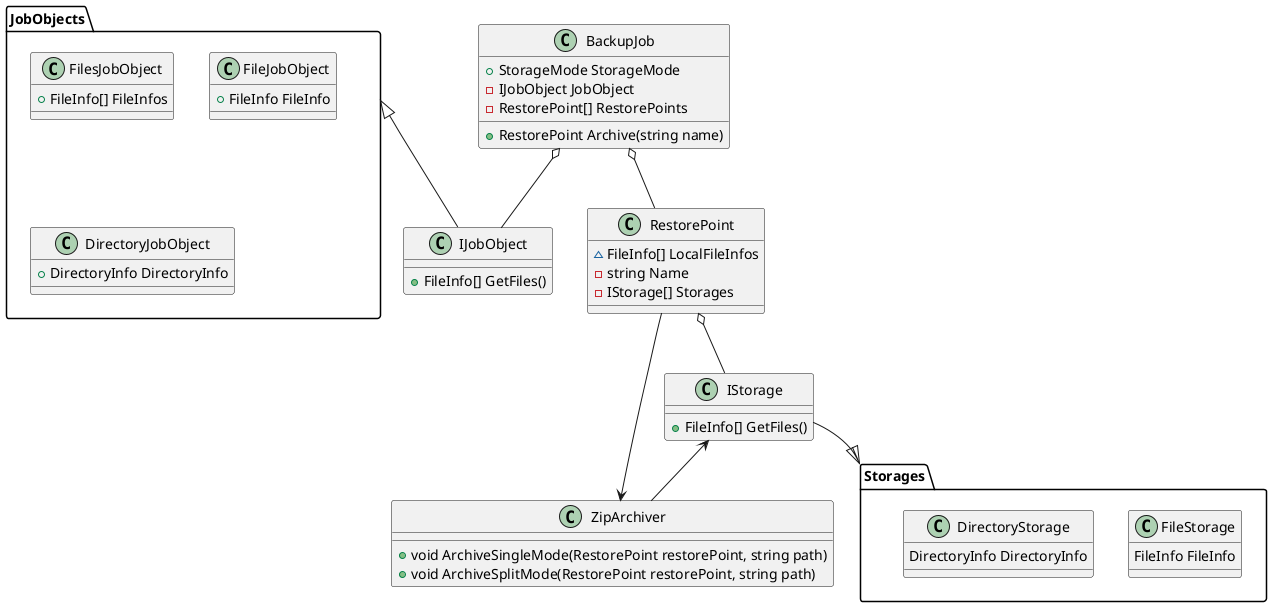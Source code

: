 ﻿@startuml

class BackupJob {
    + StorageMode StorageMode
    - IJobObject JobObject
    - RestorePoint[] RestorePoints
    
    + RestorePoint Archive(string name)
}

class IJobObject {
    + FileInfo[] GetFiles()
}

package JobObjects {
    class FilesJobObject {
        + FileInfo[] FileInfos
    }
    
    class FileJobObject {
        + FileInfo FileInfo
    }
    
    class DirectoryJobObject {
        + DirectoryInfo DirectoryInfo
    }
}

class RestorePoint {
    ~ FileInfo[] LocalFileInfos
    - string Name
    - IStorage[] Storages
}

class IStorage {
    + FileInfo[] GetFiles()
}

class ZipArchiver {
    + void ArchiveSingleMode(RestorePoint restorePoint, string path)
    + void ArchiveSplitMode(RestorePoint restorePoint, string path)
}

package Storages {
    class FileStorage {
        FileInfo FileInfo
    }
    
    class DirectoryStorage {
        DirectoryInfo DirectoryInfo
    }
}

BackupJob o-- RestorePoint
RestorePoint o-- IStorage
BackupJob o-- IJobObject
RestorePoint --> ZipArchiver
JobObjects <|-- IJobObject
IStorage <-- ZipArchiver

IStorage --|> Storages

@enduml